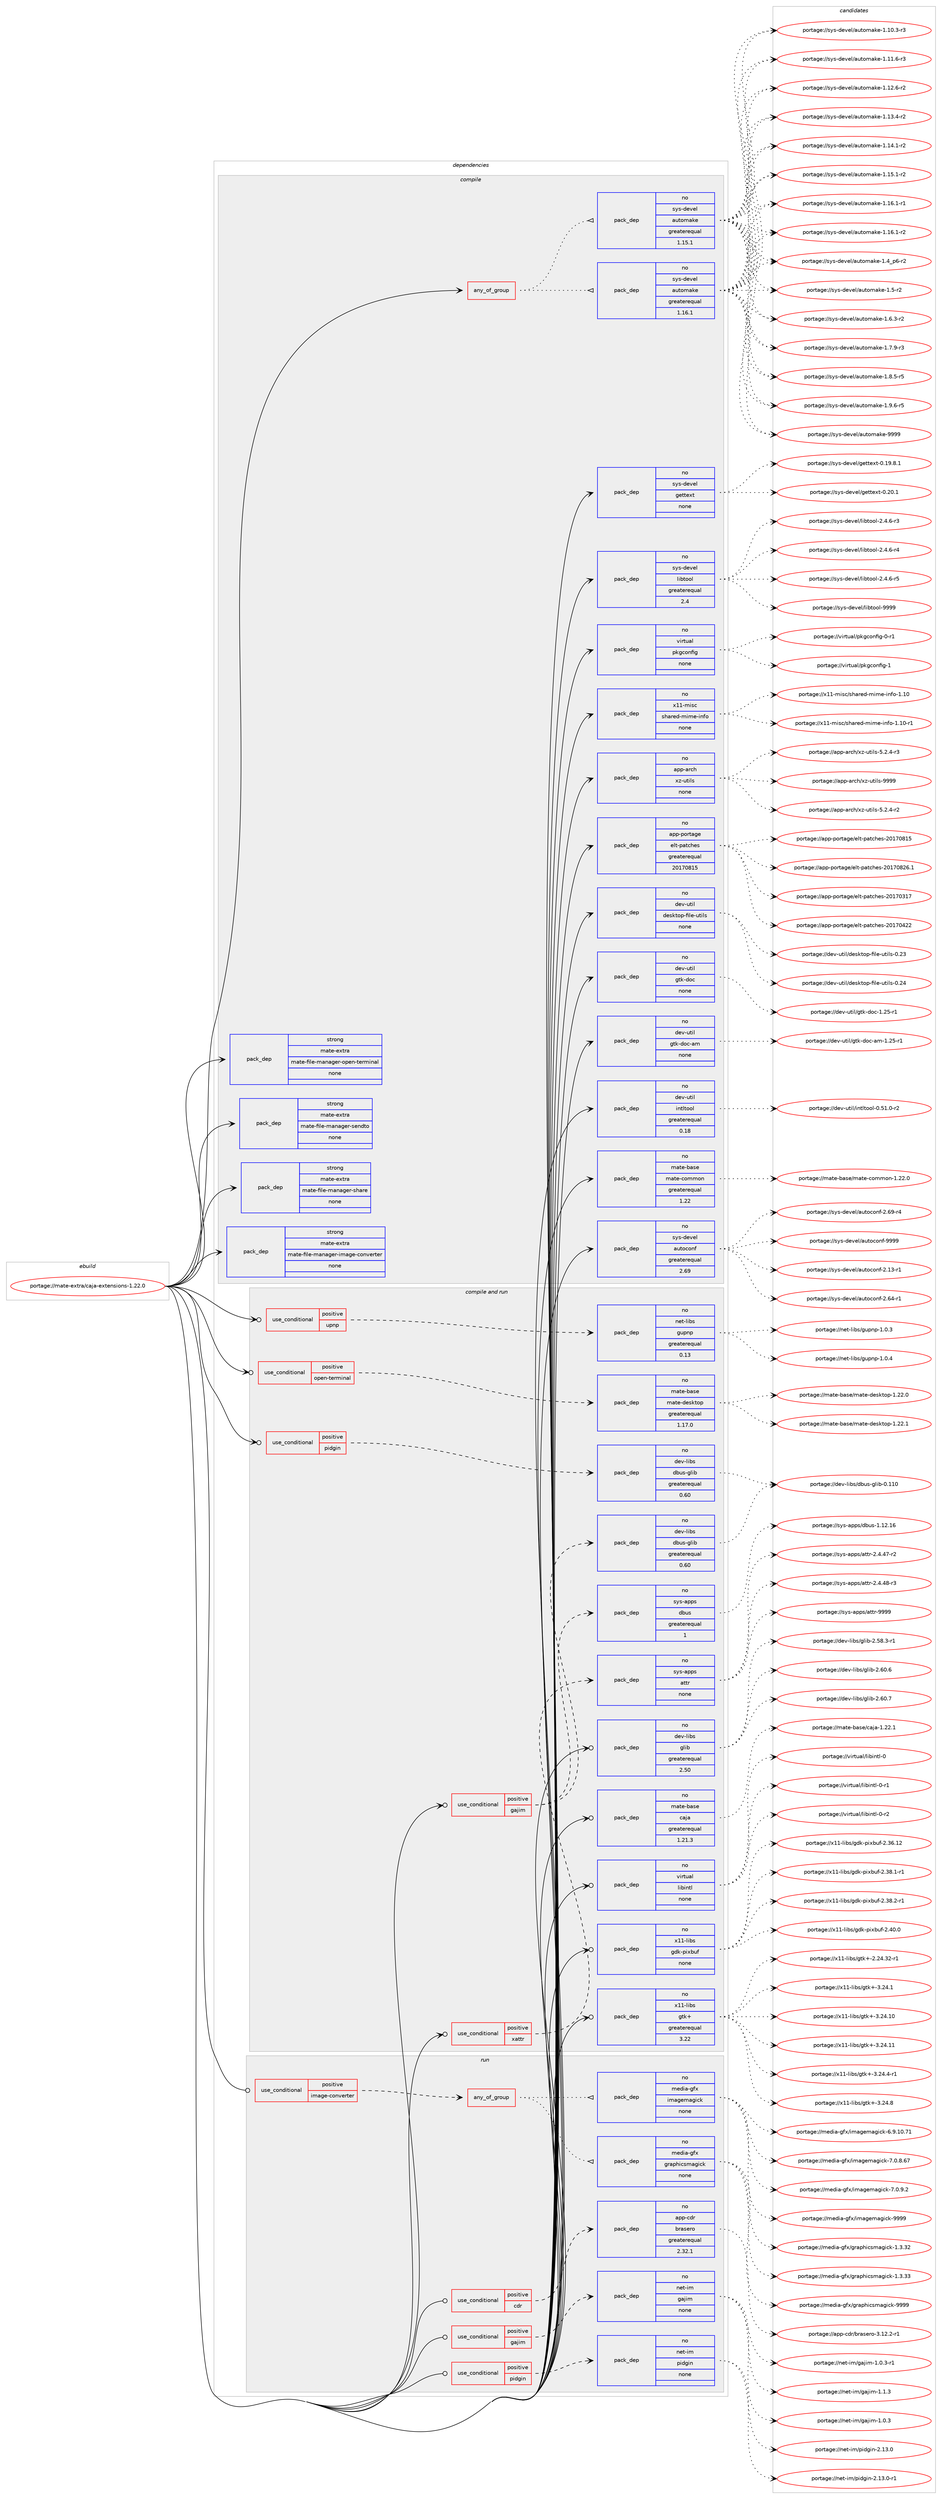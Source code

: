 digraph prolog {

# *************
# Graph options
# *************

newrank=true;
concentrate=true;
compound=true;
graph [rankdir=LR,fontname=Helvetica,fontsize=10,ranksep=1.5];#, ranksep=2.5, nodesep=0.2];
edge  [arrowhead=vee];
node  [fontname=Helvetica,fontsize=10];

# **********
# The ebuild
# **********

subgraph cluster_leftcol {
color=gray;
rank=same;
label=<<i>ebuild</i>>;
id [label="portage://mate-extra/caja-extensions-1.22.0", color=red, width=4, href="../mate-extra/caja-extensions-1.22.0.svg"];
}

# ****************
# The dependencies
# ****************

subgraph cluster_midcol {
color=gray;
label=<<i>dependencies</i>>;
subgraph cluster_compile {
fillcolor="#eeeeee";
style=filled;
label=<<i>compile</i>>;
subgraph any4841 {
dependency308313 [label=<<TABLE BORDER="0" CELLBORDER="1" CELLSPACING="0" CELLPADDING="4"><TR><TD CELLPADDING="10">any_of_group</TD></TR></TABLE>>, shape=none, color=red];subgraph pack226025 {
dependency308314 [label=<<TABLE BORDER="0" CELLBORDER="1" CELLSPACING="0" CELLPADDING="4" WIDTH="220"><TR><TD ROWSPAN="6" CELLPADDING="30">pack_dep</TD></TR><TR><TD WIDTH="110">no</TD></TR><TR><TD>sys-devel</TD></TR><TR><TD>automake</TD></TR><TR><TD>greaterequal</TD></TR><TR><TD>1.16.1</TD></TR></TABLE>>, shape=none, color=blue];
}
dependency308313:e -> dependency308314:w [weight=20,style="dotted",arrowhead="oinv"];
subgraph pack226026 {
dependency308315 [label=<<TABLE BORDER="0" CELLBORDER="1" CELLSPACING="0" CELLPADDING="4" WIDTH="220"><TR><TD ROWSPAN="6" CELLPADDING="30">pack_dep</TD></TR><TR><TD WIDTH="110">no</TD></TR><TR><TD>sys-devel</TD></TR><TR><TD>automake</TD></TR><TR><TD>greaterequal</TD></TR><TR><TD>1.15.1</TD></TR></TABLE>>, shape=none, color=blue];
}
dependency308313:e -> dependency308315:w [weight=20,style="dotted",arrowhead="oinv"];
}
id:e -> dependency308313:w [weight=20,style="solid",arrowhead="vee"];
subgraph pack226027 {
dependency308316 [label=<<TABLE BORDER="0" CELLBORDER="1" CELLSPACING="0" CELLPADDING="4" WIDTH="220"><TR><TD ROWSPAN="6" CELLPADDING="30">pack_dep</TD></TR><TR><TD WIDTH="110">no</TD></TR><TR><TD>app-arch</TD></TR><TR><TD>xz-utils</TD></TR><TR><TD>none</TD></TR><TR><TD></TD></TR></TABLE>>, shape=none, color=blue];
}
id:e -> dependency308316:w [weight=20,style="solid",arrowhead="vee"];
subgraph pack226028 {
dependency308317 [label=<<TABLE BORDER="0" CELLBORDER="1" CELLSPACING="0" CELLPADDING="4" WIDTH="220"><TR><TD ROWSPAN="6" CELLPADDING="30">pack_dep</TD></TR><TR><TD WIDTH="110">no</TD></TR><TR><TD>app-portage</TD></TR><TR><TD>elt-patches</TD></TR><TR><TD>greaterequal</TD></TR><TR><TD>20170815</TD></TR></TABLE>>, shape=none, color=blue];
}
id:e -> dependency308317:w [weight=20,style="solid",arrowhead="vee"];
subgraph pack226029 {
dependency308318 [label=<<TABLE BORDER="0" CELLBORDER="1" CELLSPACING="0" CELLPADDING="4" WIDTH="220"><TR><TD ROWSPAN="6" CELLPADDING="30">pack_dep</TD></TR><TR><TD WIDTH="110">no</TD></TR><TR><TD>dev-util</TD></TR><TR><TD>desktop-file-utils</TD></TR><TR><TD>none</TD></TR><TR><TD></TD></TR></TABLE>>, shape=none, color=blue];
}
id:e -> dependency308318:w [weight=20,style="solid",arrowhead="vee"];
subgraph pack226030 {
dependency308319 [label=<<TABLE BORDER="0" CELLBORDER="1" CELLSPACING="0" CELLPADDING="4" WIDTH="220"><TR><TD ROWSPAN="6" CELLPADDING="30">pack_dep</TD></TR><TR><TD WIDTH="110">no</TD></TR><TR><TD>dev-util</TD></TR><TR><TD>gtk-doc</TD></TR><TR><TD>none</TD></TR><TR><TD></TD></TR></TABLE>>, shape=none, color=blue];
}
id:e -> dependency308319:w [weight=20,style="solid",arrowhead="vee"];
subgraph pack226031 {
dependency308320 [label=<<TABLE BORDER="0" CELLBORDER="1" CELLSPACING="0" CELLPADDING="4" WIDTH="220"><TR><TD ROWSPAN="6" CELLPADDING="30">pack_dep</TD></TR><TR><TD WIDTH="110">no</TD></TR><TR><TD>dev-util</TD></TR><TR><TD>gtk-doc-am</TD></TR><TR><TD>none</TD></TR><TR><TD></TD></TR></TABLE>>, shape=none, color=blue];
}
id:e -> dependency308320:w [weight=20,style="solid",arrowhead="vee"];
subgraph pack226032 {
dependency308321 [label=<<TABLE BORDER="0" CELLBORDER="1" CELLSPACING="0" CELLPADDING="4" WIDTH="220"><TR><TD ROWSPAN="6" CELLPADDING="30">pack_dep</TD></TR><TR><TD WIDTH="110">no</TD></TR><TR><TD>dev-util</TD></TR><TR><TD>intltool</TD></TR><TR><TD>greaterequal</TD></TR><TR><TD>0.18</TD></TR></TABLE>>, shape=none, color=blue];
}
id:e -> dependency308321:w [weight=20,style="solid",arrowhead="vee"];
subgraph pack226033 {
dependency308322 [label=<<TABLE BORDER="0" CELLBORDER="1" CELLSPACING="0" CELLPADDING="4" WIDTH="220"><TR><TD ROWSPAN="6" CELLPADDING="30">pack_dep</TD></TR><TR><TD WIDTH="110">no</TD></TR><TR><TD>mate-base</TD></TR><TR><TD>mate-common</TD></TR><TR><TD>greaterequal</TD></TR><TR><TD>1.22</TD></TR></TABLE>>, shape=none, color=blue];
}
id:e -> dependency308322:w [weight=20,style="solid",arrowhead="vee"];
subgraph pack226034 {
dependency308323 [label=<<TABLE BORDER="0" CELLBORDER="1" CELLSPACING="0" CELLPADDING="4" WIDTH="220"><TR><TD ROWSPAN="6" CELLPADDING="30">pack_dep</TD></TR><TR><TD WIDTH="110">no</TD></TR><TR><TD>sys-devel</TD></TR><TR><TD>autoconf</TD></TR><TR><TD>greaterequal</TD></TR><TR><TD>2.69</TD></TR></TABLE>>, shape=none, color=blue];
}
id:e -> dependency308323:w [weight=20,style="solid",arrowhead="vee"];
subgraph pack226035 {
dependency308324 [label=<<TABLE BORDER="0" CELLBORDER="1" CELLSPACING="0" CELLPADDING="4" WIDTH="220"><TR><TD ROWSPAN="6" CELLPADDING="30">pack_dep</TD></TR><TR><TD WIDTH="110">no</TD></TR><TR><TD>sys-devel</TD></TR><TR><TD>gettext</TD></TR><TR><TD>none</TD></TR><TR><TD></TD></TR></TABLE>>, shape=none, color=blue];
}
id:e -> dependency308324:w [weight=20,style="solid",arrowhead="vee"];
subgraph pack226036 {
dependency308325 [label=<<TABLE BORDER="0" CELLBORDER="1" CELLSPACING="0" CELLPADDING="4" WIDTH="220"><TR><TD ROWSPAN="6" CELLPADDING="30">pack_dep</TD></TR><TR><TD WIDTH="110">no</TD></TR><TR><TD>sys-devel</TD></TR><TR><TD>libtool</TD></TR><TR><TD>greaterequal</TD></TR><TR><TD>2.4</TD></TR></TABLE>>, shape=none, color=blue];
}
id:e -> dependency308325:w [weight=20,style="solid",arrowhead="vee"];
subgraph pack226037 {
dependency308326 [label=<<TABLE BORDER="0" CELLBORDER="1" CELLSPACING="0" CELLPADDING="4" WIDTH="220"><TR><TD ROWSPAN="6" CELLPADDING="30">pack_dep</TD></TR><TR><TD WIDTH="110">no</TD></TR><TR><TD>virtual</TD></TR><TR><TD>pkgconfig</TD></TR><TR><TD>none</TD></TR><TR><TD></TD></TR></TABLE>>, shape=none, color=blue];
}
id:e -> dependency308326:w [weight=20,style="solid",arrowhead="vee"];
subgraph pack226038 {
dependency308327 [label=<<TABLE BORDER="0" CELLBORDER="1" CELLSPACING="0" CELLPADDING="4" WIDTH="220"><TR><TD ROWSPAN="6" CELLPADDING="30">pack_dep</TD></TR><TR><TD WIDTH="110">no</TD></TR><TR><TD>x11-misc</TD></TR><TR><TD>shared-mime-info</TD></TR><TR><TD>none</TD></TR><TR><TD></TD></TR></TABLE>>, shape=none, color=blue];
}
id:e -> dependency308327:w [weight=20,style="solid",arrowhead="vee"];
subgraph pack226039 {
dependency308328 [label=<<TABLE BORDER="0" CELLBORDER="1" CELLSPACING="0" CELLPADDING="4" WIDTH="220"><TR><TD ROWSPAN="6" CELLPADDING="30">pack_dep</TD></TR><TR><TD WIDTH="110">strong</TD></TR><TR><TD>mate-extra</TD></TR><TR><TD>mate-file-manager-image-converter</TD></TR><TR><TD>none</TD></TR><TR><TD></TD></TR></TABLE>>, shape=none, color=blue];
}
id:e -> dependency308328:w [weight=20,style="solid",arrowhead="vee"];
subgraph pack226040 {
dependency308329 [label=<<TABLE BORDER="0" CELLBORDER="1" CELLSPACING="0" CELLPADDING="4" WIDTH="220"><TR><TD ROWSPAN="6" CELLPADDING="30">pack_dep</TD></TR><TR><TD WIDTH="110">strong</TD></TR><TR><TD>mate-extra</TD></TR><TR><TD>mate-file-manager-open-terminal</TD></TR><TR><TD>none</TD></TR><TR><TD></TD></TR></TABLE>>, shape=none, color=blue];
}
id:e -> dependency308329:w [weight=20,style="solid",arrowhead="vee"];
subgraph pack226041 {
dependency308330 [label=<<TABLE BORDER="0" CELLBORDER="1" CELLSPACING="0" CELLPADDING="4" WIDTH="220"><TR><TD ROWSPAN="6" CELLPADDING="30">pack_dep</TD></TR><TR><TD WIDTH="110">strong</TD></TR><TR><TD>mate-extra</TD></TR><TR><TD>mate-file-manager-sendto</TD></TR><TR><TD>none</TD></TR><TR><TD></TD></TR></TABLE>>, shape=none, color=blue];
}
id:e -> dependency308330:w [weight=20,style="solid",arrowhead="vee"];
subgraph pack226042 {
dependency308331 [label=<<TABLE BORDER="0" CELLBORDER="1" CELLSPACING="0" CELLPADDING="4" WIDTH="220"><TR><TD ROWSPAN="6" CELLPADDING="30">pack_dep</TD></TR><TR><TD WIDTH="110">strong</TD></TR><TR><TD>mate-extra</TD></TR><TR><TD>mate-file-manager-share</TD></TR><TR><TD>none</TD></TR><TR><TD></TD></TR></TABLE>>, shape=none, color=blue];
}
id:e -> dependency308331:w [weight=20,style="solid",arrowhead="vee"];
}
subgraph cluster_compileandrun {
fillcolor="#eeeeee";
style=filled;
label=<<i>compile and run</i>>;
subgraph cond77338 {
dependency308332 [label=<<TABLE BORDER="0" CELLBORDER="1" CELLSPACING="0" CELLPADDING="4"><TR><TD ROWSPAN="3" CELLPADDING="10">use_conditional</TD></TR><TR><TD>positive</TD></TR><TR><TD>gajim</TD></TR></TABLE>>, shape=none, color=red];
subgraph pack226043 {
dependency308333 [label=<<TABLE BORDER="0" CELLBORDER="1" CELLSPACING="0" CELLPADDING="4" WIDTH="220"><TR><TD ROWSPAN="6" CELLPADDING="30">pack_dep</TD></TR><TR><TD WIDTH="110">no</TD></TR><TR><TD>dev-libs</TD></TR><TR><TD>dbus-glib</TD></TR><TR><TD>greaterequal</TD></TR><TR><TD>0.60</TD></TR></TABLE>>, shape=none, color=blue];
}
dependency308332:e -> dependency308333:w [weight=20,style="dashed",arrowhead="vee"];
subgraph pack226044 {
dependency308334 [label=<<TABLE BORDER="0" CELLBORDER="1" CELLSPACING="0" CELLPADDING="4" WIDTH="220"><TR><TD ROWSPAN="6" CELLPADDING="30">pack_dep</TD></TR><TR><TD WIDTH="110">no</TD></TR><TR><TD>sys-apps</TD></TR><TR><TD>dbus</TD></TR><TR><TD>greaterequal</TD></TR><TR><TD>1</TD></TR></TABLE>>, shape=none, color=blue];
}
dependency308332:e -> dependency308334:w [weight=20,style="dashed",arrowhead="vee"];
}
id:e -> dependency308332:w [weight=20,style="solid",arrowhead="odotvee"];
subgraph cond77339 {
dependency308335 [label=<<TABLE BORDER="0" CELLBORDER="1" CELLSPACING="0" CELLPADDING="4"><TR><TD ROWSPAN="3" CELLPADDING="10">use_conditional</TD></TR><TR><TD>positive</TD></TR><TR><TD>open-terminal</TD></TR></TABLE>>, shape=none, color=red];
subgraph pack226045 {
dependency308336 [label=<<TABLE BORDER="0" CELLBORDER="1" CELLSPACING="0" CELLPADDING="4" WIDTH="220"><TR><TD ROWSPAN="6" CELLPADDING="30">pack_dep</TD></TR><TR><TD WIDTH="110">no</TD></TR><TR><TD>mate-base</TD></TR><TR><TD>mate-desktop</TD></TR><TR><TD>greaterequal</TD></TR><TR><TD>1.17.0</TD></TR></TABLE>>, shape=none, color=blue];
}
dependency308335:e -> dependency308336:w [weight=20,style="dashed",arrowhead="vee"];
}
id:e -> dependency308335:w [weight=20,style="solid",arrowhead="odotvee"];
subgraph cond77340 {
dependency308337 [label=<<TABLE BORDER="0" CELLBORDER="1" CELLSPACING="0" CELLPADDING="4"><TR><TD ROWSPAN="3" CELLPADDING="10">use_conditional</TD></TR><TR><TD>positive</TD></TR><TR><TD>pidgin</TD></TR></TABLE>>, shape=none, color=red];
subgraph pack226046 {
dependency308338 [label=<<TABLE BORDER="0" CELLBORDER="1" CELLSPACING="0" CELLPADDING="4" WIDTH="220"><TR><TD ROWSPAN="6" CELLPADDING="30">pack_dep</TD></TR><TR><TD WIDTH="110">no</TD></TR><TR><TD>dev-libs</TD></TR><TR><TD>dbus-glib</TD></TR><TR><TD>greaterequal</TD></TR><TR><TD>0.60</TD></TR></TABLE>>, shape=none, color=blue];
}
dependency308337:e -> dependency308338:w [weight=20,style="dashed",arrowhead="vee"];
}
id:e -> dependency308337:w [weight=20,style="solid",arrowhead="odotvee"];
subgraph cond77341 {
dependency308339 [label=<<TABLE BORDER="0" CELLBORDER="1" CELLSPACING="0" CELLPADDING="4"><TR><TD ROWSPAN="3" CELLPADDING="10">use_conditional</TD></TR><TR><TD>positive</TD></TR><TR><TD>upnp</TD></TR></TABLE>>, shape=none, color=red];
subgraph pack226047 {
dependency308340 [label=<<TABLE BORDER="0" CELLBORDER="1" CELLSPACING="0" CELLPADDING="4" WIDTH="220"><TR><TD ROWSPAN="6" CELLPADDING="30">pack_dep</TD></TR><TR><TD WIDTH="110">no</TD></TR><TR><TD>net-libs</TD></TR><TR><TD>gupnp</TD></TR><TR><TD>greaterequal</TD></TR><TR><TD>0.13</TD></TR></TABLE>>, shape=none, color=blue];
}
dependency308339:e -> dependency308340:w [weight=20,style="dashed",arrowhead="vee"];
}
id:e -> dependency308339:w [weight=20,style="solid",arrowhead="odotvee"];
subgraph cond77342 {
dependency308341 [label=<<TABLE BORDER="0" CELLBORDER="1" CELLSPACING="0" CELLPADDING="4"><TR><TD ROWSPAN="3" CELLPADDING="10">use_conditional</TD></TR><TR><TD>positive</TD></TR><TR><TD>xattr</TD></TR></TABLE>>, shape=none, color=red];
subgraph pack226048 {
dependency308342 [label=<<TABLE BORDER="0" CELLBORDER="1" CELLSPACING="0" CELLPADDING="4" WIDTH="220"><TR><TD ROWSPAN="6" CELLPADDING="30">pack_dep</TD></TR><TR><TD WIDTH="110">no</TD></TR><TR><TD>sys-apps</TD></TR><TR><TD>attr</TD></TR><TR><TD>none</TD></TR><TR><TD></TD></TR></TABLE>>, shape=none, color=blue];
}
dependency308341:e -> dependency308342:w [weight=20,style="dashed",arrowhead="vee"];
}
id:e -> dependency308341:w [weight=20,style="solid",arrowhead="odotvee"];
subgraph pack226049 {
dependency308343 [label=<<TABLE BORDER="0" CELLBORDER="1" CELLSPACING="0" CELLPADDING="4" WIDTH="220"><TR><TD ROWSPAN="6" CELLPADDING="30">pack_dep</TD></TR><TR><TD WIDTH="110">no</TD></TR><TR><TD>dev-libs</TD></TR><TR><TD>glib</TD></TR><TR><TD>greaterequal</TD></TR><TR><TD>2.50</TD></TR></TABLE>>, shape=none, color=blue];
}
id:e -> dependency308343:w [weight=20,style="solid",arrowhead="odotvee"];
subgraph pack226050 {
dependency308344 [label=<<TABLE BORDER="0" CELLBORDER="1" CELLSPACING="0" CELLPADDING="4" WIDTH="220"><TR><TD ROWSPAN="6" CELLPADDING="30">pack_dep</TD></TR><TR><TD WIDTH="110">no</TD></TR><TR><TD>mate-base</TD></TR><TR><TD>caja</TD></TR><TR><TD>greaterequal</TD></TR><TR><TD>1.21.3</TD></TR></TABLE>>, shape=none, color=blue];
}
id:e -> dependency308344:w [weight=20,style="solid",arrowhead="odotvee"];
subgraph pack226051 {
dependency308345 [label=<<TABLE BORDER="0" CELLBORDER="1" CELLSPACING="0" CELLPADDING="4" WIDTH="220"><TR><TD ROWSPAN="6" CELLPADDING="30">pack_dep</TD></TR><TR><TD WIDTH="110">no</TD></TR><TR><TD>virtual</TD></TR><TR><TD>libintl</TD></TR><TR><TD>none</TD></TR><TR><TD></TD></TR></TABLE>>, shape=none, color=blue];
}
id:e -> dependency308345:w [weight=20,style="solid",arrowhead="odotvee"];
subgraph pack226052 {
dependency308346 [label=<<TABLE BORDER="0" CELLBORDER="1" CELLSPACING="0" CELLPADDING="4" WIDTH="220"><TR><TD ROWSPAN="6" CELLPADDING="30">pack_dep</TD></TR><TR><TD WIDTH="110">no</TD></TR><TR><TD>x11-libs</TD></TR><TR><TD>gdk-pixbuf</TD></TR><TR><TD>none</TD></TR><TR><TD></TD></TR></TABLE>>, shape=none, color=blue];
}
id:e -> dependency308346:w [weight=20,style="solid",arrowhead="odotvee"];
subgraph pack226053 {
dependency308347 [label=<<TABLE BORDER="0" CELLBORDER="1" CELLSPACING="0" CELLPADDING="4" WIDTH="220"><TR><TD ROWSPAN="6" CELLPADDING="30">pack_dep</TD></TR><TR><TD WIDTH="110">no</TD></TR><TR><TD>x11-libs</TD></TR><TR><TD>gtk+</TD></TR><TR><TD>greaterequal</TD></TR><TR><TD>3.22</TD></TR></TABLE>>, shape=none, color=blue];
}
id:e -> dependency308347:w [weight=20,style="solid",arrowhead="odotvee"];
}
subgraph cluster_run {
fillcolor="#eeeeee";
style=filled;
label=<<i>run</i>>;
subgraph cond77343 {
dependency308348 [label=<<TABLE BORDER="0" CELLBORDER="1" CELLSPACING="0" CELLPADDING="4"><TR><TD ROWSPAN="3" CELLPADDING="10">use_conditional</TD></TR><TR><TD>positive</TD></TR><TR><TD>cdr</TD></TR></TABLE>>, shape=none, color=red];
subgraph pack226054 {
dependency308349 [label=<<TABLE BORDER="0" CELLBORDER="1" CELLSPACING="0" CELLPADDING="4" WIDTH="220"><TR><TD ROWSPAN="6" CELLPADDING="30">pack_dep</TD></TR><TR><TD WIDTH="110">no</TD></TR><TR><TD>app-cdr</TD></TR><TR><TD>brasero</TD></TR><TR><TD>greaterequal</TD></TR><TR><TD>2.32.1</TD></TR></TABLE>>, shape=none, color=blue];
}
dependency308348:e -> dependency308349:w [weight=20,style="dashed",arrowhead="vee"];
}
id:e -> dependency308348:w [weight=20,style="solid",arrowhead="odot"];
subgraph cond77344 {
dependency308350 [label=<<TABLE BORDER="0" CELLBORDER="1" CELLSPACING="0" CELLPADDING="4"><TR><TD ROWSPAN="3" CELLPADDING="10">use_conditional</TD></TR><TR><TD>positive</TD></TR><TR><TD>gajim</TD></TR></TABLE>>, shape=none, color=red];
subgraph pack226055 {
dependency308351 [label=<<TABLE BORDER="0" CELLBORDER="1" CELLSPACING="0" CELLPADDING="4" WIDTH="220"><TR><TD ROWSPAN="6" CELLPADDING="30">pack_dep</TD></TR><TR><TD WIDTH="110">no</TD></TR><TR><TD>net-im</TD></TR><TR><TD>gajim</TD></TR><TR><TD>none</TD></TR><TR><TD></TD></TR></TABLE>>, shape=none, color=blue];
}
dependency308350:e -> dependency308351:w [weight=20,style="dashed",arrowhead="vee"];
}
id:e -> dependency308350:w [weight=20,style="solid",arrowhead="odot"];
subgraph cond77345 {
dependency308352 [label=<<TABLE BORDER="0" CELLBORDER="1" CELLSPACING="0" CELLPADDING="4"><TR><TD ROWSPAN="3" CELLPADDING="10">use_conditional</TD></TR><TR><TD>positive</TD></TR><TR><TD>image-converter</TD></TR></TABLE>>, shape=none, color=red];
subgraph any4842 {
dependency308353 [label=<<TABLE BORDER="0" CELLBORDER="1" CELLSPACING="0" CELLPADDING="4"><TR><TD CELLPADDING="10">any_of_group</TD></TR></TABLE>>, shape=none, color=red];subgraph pack226056 {
dependency308354 [label=<<TABLE BORDER="0" CELLBORDER="1" CELLSPACING="0" CELLPADDING="4" WIDTH="220"><TR><TD ROWSPAN="6" CELLPADDING="30">pack_dep</TD></TR><TR><TD WIDTH="110">no</TD></TR><TR><TD>media-gfx</TD></TR><TR><TD>imagemagick</TD></TR><TR><TD>none</TD></TR><TR><TD></TD></TR></TABLE>>, shape=none, color=blue];
}
dependency308353:e -> dependency308354:w [weight=20,style="dotted",arrowhead="oinv"];
subgraph pack226057 {
dependency308355 [label=<<TABLE BORDER="0" CELLBORDER="1" CELLSPACING="0" CELLPADDING="4" WIDTH="220"><TR><TD ROWSPAN="6" CELLPADDING="30">pack_dep</TD></TR><TR><TD WIDTH="110">no</TD></TR><TR><TD>media-gfx</TD></TR><TR><TD>graphicsmagick</TD></TR><TR><TD>none</TD></TR><TR><TD></TD></TR></TABLE>>, shape=none, color=blue];
}
dependency308353:e -> dependency308355:w [weight=20,style="dotted",arrowhead="oinv"];
}
dependency308352:e -> dependency308353:w [weight=20,style="dashed",arrowhead="vee"];
}
id:e -> dependency308352:w [weight=20,style="solid",arrowhead="odot"];
subgraph cond77346 {
dependency308356 [label=<<TABLE BORDER="0" CELLBORDER="1" CELLSPACING="0" CELLPADDING="4"><TR><TD ROWSPAN="3" CELLPADDING="10">use_conditional</TD></TR><TR><TD>positive</TD></TR><TR><TD>pidgin</TD></TR></TABLE>>, shape=none, color=red];
subgraph pack226058 {
dependency308357 [label=<<TABLE BORDER="0" CELLBORDER="1" CELLSPACING="0" CELLPADDING="4" WIDTH="220"><TR><TD ROWSPAN="6" CELLPADDING="30">pack_dep</TD></TR><TR><TD WIDTH="110">no</TD></TR><TR><TD>net-im</TD></TR><TR><TD>pidgin</TD></TR><TR><TD>none</TD></TR><TR><TD></TD></TR></TABLE>>, shape=none, color=blue];
}
dependency308356:e -> dependency308357:w [weight=20,style="dashed",arrowhead="vee"];
}
id:e -> dependency308356:w [weight=20,style="solid",arrowhead="odot"];
}
}

# **************
# The candidates
# **************

subgraph cluster_choices {
rank=same;
color=gray;
label=<<i>candidates</i>>;

subgraph choice226025 {
color=black;
nodesep=1;
choiceportage11512111545100101118101108479711711611110997107101454946494846514511451 [label="portage://sys-devel/automake-1.10.3-r3", color=red, width=4,href="../sys-devel/automake-1.10.3-r3.svg"];
choiceportage11512111545100101118101108479711711611110997107101454946494946544511451 [label="portage://sys-devel/automake-1.11.6-r3", color=red, width=4,href="../sys-devel/automake-1.11.6-r3.svg"];
choiceportage11512111545100101118101108479711711611110997107101454946495046544511450 [label="portage://sys-devel/automake-1.12.6-r2", color=red, width=4,href="../sys-devel/automake-1.12.6-r2.svg"];
choiceportage11512111545100101118101108479711711611110997107101454946495146524511450 [label="portage://sys-devel/automake-1.13.4-r2", color=red, width=4,href="../sys-devel/automake-1.13.4-r2.svg"];
choiceportage11512111545100101118101108479711711611110997107101454946495246494511450 [label="portage://sys-devel/automake-1.14.1-r2", color=red, width=4,href="../sys-devel/automake-1.14.1-r2.svg"];
choiceportage11512111545100101118101108479711711611110997107101454946495346494511450 [label="portage://sys-devel/automake-1.15.1-r2", color=red, width=4,href="../sys-devel/automake-1.15.1-r2.svg"];
choiceportage11512111545100101118101108479711711611110997107101454946495446494511449 [label="portage://sys-devel/automake-1.16.1-r1", color=red, width=4,href="../sys-devel/automake-1.16.1-r1.svg"];
choiceportage11512111545100101118101108479711711611110997107101454946495446494511450 [label="portage://sys-devel/automake-1.16.1-r2", color=red, width=4,href="../sys-devel/automake-1.16.1-r2.svg"];
choiceportage115121115451001011181011084797117116111109971071014549465295112544511450 [label="portage://sys-devel/automake-1.4_p6-r2", color=red, width=4,href="../sys-devel/automake-1.4_p6-r2.svg"];
choiceportage11512111545100101118101108479711711611110997107101454946534511450 [label="portage://sys-devel/automake-1.5-r2", color=red, width=4,href="../sys-devel/automake-1.5-r2.svg"];
choiceportage115121115451001011181011084797117116111109971071014549465446514511450 [label="portage://sys-devel/automake-1.6.3-r2", color=red, width=4,href="../sys-devel/automake-1.6.3-r2.svg"];
choiceportage115121115451001011181011084797117116111109971071014549465546574511451 [label="portage://sys-devel/automake-1.7.9-r3", color=red, width=4,href="../sys-devel/automake-1.7.9-r3.svg"];
choiceportage115121115451001011181011084797117116111109971071014549465646534511453 [label="portage://sys-devel/automake-1.8.5-r5", color=red, width=4,href="../sys-devel/automake-1.8.5-r5.svg"];
choiceportage115121115451001011181011084797117116111109971071014549465746544511453 [label="portage://sys-devel/automake-1.9.6-r5", color=red, width=4,href="../sys-devel/automake-1.9.6-r5.svg"];
choiceportage115121115451001011181011084797117116111109971071014557575757 [label="portage://sys-devel/automake-9999", color=red, width=4,href="../sys-devel/automake-9999.svg"];
dependency308314:e -> choiceportage11512111545100101118101108479711711611110997107101454946494846514511451:w [style=dotted,weight="100"];
dependency308314:e -> choiceportage11512111545100101118101108479711711611110997107101454946494946544511451:w [style=dotted,weight="100"];
dependency308314:e -> choiceportage11512111545100101118101108479711711611110997107101454946495046544511450:w [style=dotted,weight="100"];
dependency308314:e -> choiceportage11512111545100101118101108479711711611110997107101454946495146524511450:w [style=dotted,weight="100"];
dependency308314:e -> choiceportage11512111545100101118101108479711711611110997107101454946495246494511450:w [style=dotted,weight="100"];
dependency308314:e -> choiceportage11512111545100101118101108479711711611110997107101454946495346494511450:w [style=dotted,weight="100"];
dependency308314:e -> choiceportage11512111545100101118101108479711711611110997107101454946495446494511449:w [style=dotted,weight="100"];
dependency308314:e -> choiceportage11512111545100101118101108479711711611110997107101454946495446494511450:w [style=dotted,weight="100"];
dependency308314:e -> choiceportage115121115451001011181011084797117116111109971071014549465295112544511450:w [style=dotted,weight="100"];
dependency308314:e -> choiceportage11512111545100101118101108479711711611110997107101454946534511450:w [style=dotted,weight="100"];
dependency308314:e -> choiceportage115121115451001011181011084797117116111109971071014549465446514511450:w [style=dotted,weight="100"];
dependency308314:e -> choiceportage115121115451001011181011084797117116111109971071014549465546574511451:w [style=dotted,weight="100"];
dependency308314:e -> choiceportage115121115451001011181011084797117116111109971071014549465646534511453:w [style=dotted,weight="100"];
dependency308314:e -> choiceportage115121115451001011181011084797117116111109971071014549465746544511453:w [style=dotted,weight="100"];
dependency308314:e -> choiceportage115121115451001011181011084797117116111109971071014557575757:w [style=dotted,weight="100"];
}
subgraph choice226026 {
color=black;
nodesep=1;
choiceportage11512111545100101118101108479711711611110997107101454946494846514511451 [label="portage://sys-devel/automake-1.10.3-r3", color=red, width=4,href="../sys-devel/automake-1.10.3-r3.svg"];
choiceportage11512111545100101118101108479711711611110997107101454946494946544511451 [label="portage://sys-devel/automake-1.11.6-r3", color=red, width=4,href="../sys-devel/automake-1.11.6-r3.svg"];
choiceportage11512111545100101118101108479711711611110997107101454946495046544511450 [label="portage://sys-devel/automake-1.12.6-r2", color=red, width=4,href="../sys-devel/automake-1.12.6-r2.svg"];
choiceportage11512111545100101118101108479711711611110997107101454946495146524511450 [label="portage://sys-devel/automake-1.13.4-r2", color=red, width=4,href="../sys-devel/automake-1.13.4-r2.svg"];
choiceportage11512111545100101118101108479711711611110997107101454946495246494511450 [label="portage://sys-devel/automake-1.14.1-r2", color=red, width=4,href="../sys-devel/automake-1.14.1-r2.svg"];
choiceportage11512111545100101118101108479711711611110997107101454946495346494511450 [label="portage://sys-devel/automake-1.15.1-r2", color=red, width=4,href="../sys-devel/automake-1.15.1-r2.svg"];
choiceportage11512111545100101118101108479711711611110997107101454946495446494511449 [label="portage://sys-devel/automake-1.16.1-r1", color=red, width=4,href="../sys-devel/automake-1.16.1-r1.svg"];
choiceportage11512111545100101118101108479711711611110997107101454946495446494511450 [label="portage://sys-devel/automake-1.16.1-r2", color=red, width=4,href="../sys-devel/automake-1.16.1-r2.svg"];
choiceportage115121115451001011181011084797117116111109971071014549465295112544511450 [label="portage://sys-devel/automake-1.4_p6-r2", color=red, width=4,href="../sys-devel/automake-1.4_p6-r2.svg"];
choiceportage11512111545100101118101108479711711611110997107101454946534511450 [label="portage://sys-devel/automake-1.5-r2", color=red, width=4,href="../sys-devel/automake-1.5-r2.svg"];
choiceportage115121115451001011181011084797117116111109971071014549465446514511450 [label="portage://sys-devel/automake-1.6.3-r2", color=red, width=4,href="../sys-devel/automake-1.6.3-r2.svg"];
choiceportage115121115451001011181011084797117116111109971071014549465546574511451 [label="portage://sys-devel/automake-1.7.9-r3", color=red, width=4,href="../sys-devel/automake-1.7.9-r3.svg"];
choiceportage115121115451001011181011084797117116111109971071014549465646534511453 [label="portage://sys-devel/automake-1.8.5-r5", color=red, width=4,href="../sys-devel/automake-1.8.5-r5.svg"];
choiceportage115121115451001011181011084797117116111109971071014549465746544511453 [label="portage://sys-devel/automake-1.9.6-r5", color=red, width=4,href="../sys-devel/automake-1.9.6-r5.svg"];
choiceportage115121115451001011181011084797117116111109971071014557575757 [label="portage://sys-devel/automake-9999", color=red, width=4,href="../sys-devel/automake-9999.svg"];
dependency308315:e -> choiceportage11512111545100101118101108479711711611110997107101454946494846514511451:w [style=dotted,weight="100"];
dependency308315:e -> choiceportage11512111545100101118101108479711711611110997107101454946494946544511451:w [style=dotted,weight="100"];
dependency308315:e -> choiceportage11512111545100101118101108479711711611110997107101454946495046544511450:w [style=dotted,weight="100"];
dependency308315:e -> choiceportage11512111545100101118101108479711711611110997107101454946495146524511450:w [style=dotted,weight="100"];
dependency308315:e -> choiceportage11512111545100101118101108479711711611110997107101454946495246494511450:w [style=dotted,weight="100"];
dependency308315:e -> choiceportage11512111545100101118101108479711711611110997107101454946495346494511450:w [style=dotted,weight="100"];
dependency308315:e -> choiceportage11512111545100101118101108479711711611110997107101454946495446494511449:w [style=dotted,weight="100"];
dependency308315:e -> choiceportage11512111545100101118101108479711711611110997107101454946495446494511450:w [style=dotted,weight="100"];
dependency308315:e -> choiceportage115121115451001011181011084797117116111109971071014549465295112544511450:w [style=dotted,weight="100"];
dependency308315:e -> choiceportage11512111545100101118101108479711711611110997107101454946534511450:w [style=dotted,weight="100"];
dependency308315:e -> choiceportage115121115451001011181011084797117116111109971071014549465446514511450:w [style=dotted,weight="100"];
dependency308315:e -> choiceportage115121115451001011181011084797117116111109971071014549465546574511451:w [style=dotted,weight="100"];
dependency308315:e -> choiceportage115121115451001011181011084797117116111109971071014549465646534511453:w [style=dotted,weight="100"];
dependency308315:e -> choiceportage115121115451001011181011084797117116111109971071014549465746544511453:w [style=dotted,weight="100"];
dependency308315:e -> choiceportage115121115451001011181011084797117116111109971071014557575757:w [style=dotted,weight="100"];
}
subgraph choice226027 {
color=black;
nodesep=1;
choiceportage9711211245971149910447120122451171161051081154553465046524511450 [label="portage://app-arch/xz-utils-5.2.4-r2", color=red, width=4,href="../app-arch/xz-utils-5.2.4-r2.svg"];
choiceportage9711211245971149910447120122451171161051081154553465046524511451 [label="portage://app-arch/xz-utils-5.2.4-r3", color=red, width=4,href="../app-arch/xz-utils-5.2.4-r3.svg"];
choiceportage9711211245971149910447120122451171161051081154557575757 [label="portage://app-arch/xz-utils-9999", color=red, width=4,href="../app-arch/xz-utils-9999.svg"];
dependency308316:e -> choiceportage9711211245971149910447120122451171161051081154553465046524511450:w [style=dotted,weight="100"];
dependency308316:e -> choiceportage9711211245971149910447120122451171161051081154553465046524511451:w [style=dotted,weight="100"];
dependency308316:e -> choiceportage9711211245971149910447120122451171161051081154557575757:w [style=dotted,weight="100"];
}
subgraph choice226028 {
color=black;
nodesep=1;
choiceportage97112112451121111141169710310147101108116451129711699104101115455048495548514955 [label="portage://app-portage/elt-patches-20170317", color=red, width=4,href="../app-portage/elt-patches-20170317.svg"];
choiceportage97112112451121111141169710310147101108116451129711699104101115455048495548525050 [label="portage://app-portage/elt-patches-20170422", color=red, width=4,href="../app-portage/elt-patches-20170422.svg"];
choiceportage97112112451121111141169710310147101108116451129711699104101115455048495548564953 [label="portage://app-portage/elt-patches-20170815", color=red, width=4,href="../app-portage/elt-patches-20170815.svg"];
choiceportage971121124511211111411697103101471011081164511297116991041011154550484955485650544649 [label="portage://app-portage/elt-patches-20170826.1", color=red, width=4,href="../app-portage/elt-patches-20170826.1.svg"];
dependency308317:e -> choiceportage97112112451121111141169710310147101108116451129711699104101115455048495548514955:w [style=dotted,weight="100"];
dependency308317:e -> choiceportage97112112451121111141169710310147101108116451129711699104101115455048495548525050:w [style=dotted,weight="100"];
dependency308317:e -> choiceportage97112112451121111141169710310147101108116451129711699104101115455048495548564953:w [style=dotted,weight="100"];
dependency308317:e -> choiceportage971121124511211111411697103101471011081164511297116991041011154550484955485650544649:w [style=dotted,weight="100"];
}
subgraph choice226029 {
color=black;
nodesep=1;
choiceportage100101118451171161051084710010111510711611111245102105108101451171161051081154548465051 [label="portage://dev-util/desktop-file-utils-0.23", color=red, width=4,href="../dev-util/desktop-file-utils-0.23.svg"];
choiceportage100101118451171161051084710010111510711611111245102105108101451171161051081154548465052 [label="portage://dev-util/desktop-file-utils-0.24", color=red, width=4,href="../dev-util/desktop-file-utils-0.24.svg"];
dependency308318:e -> choiceportage100101118451171161051084710010111510711611111245102105108101451171161051081154548465051:w [style=dotted,weight="100"];
dependency308318:e -> choiceportage100101118451171161051084710010111510711611111245102105108101451171161051081154548465052:w [style=dotted,weight="100"];
}
subgraph choice226030 {
color=black;
nodesep=1;
choiceportage1001011184511711610510847103116107451001119945494650534511449 [label="portage://dev-util/gtk-doc-1.25-r1", color=red, width=4,href="../dev-util/gtk-doc-1.25-r1.svg"];
dependency308319:e -> choiceportage1001011184511711610510847103116107451001119945494650534511449:w [style=dotted,weight="100"];
}
subgraph choice226031 {
color=black;
nodesep=1;
choiceportage10010111845117116105108471031161074510011199459710945494650534511449 [label="portage://dev-util/gtk-doc-am-1.25-r1", color=red, width=4,href="../dev-util/gtk-doc-am-1.25-r1.svg"];
dependency308320:e -> choiceportage10010111845117116105108471031161074510011199459710945494650534511449:w [style=dotted,weight="100"];
}
subgraph choice226032 {
color=black;
nodesep=1;
choiceportage1001011184511711610510847105110116108116111111108454846534946484511450 [label="portage://dev-util/intltool-0.51.0-r2", color=red, width=4,href="../dev-util/intltool-0.51.0-r2.svg"];
dependency308321:e -> choiceportage1001011184511711610510847105110116108116111111108454846534946484511450:w [style=dotted,weight="100"];
}
subgraph choice226033 {
color=black;
nodesep=1;
choiceportage109971161014598971151014710997116101459911110910911111045494650504648 [label="portage://mate-base/mate-common-1.22.0", color=red, width=4,href="../mate-base/mate-common-1.22.0.svg"];
dependency308322:e -> choiceportage109971161014598971151014710997116101459911110910911111045494650504648:w [style=dotted,weight="100"];
}
subgraph choice226034 {
color=black;
nodesep=1;
choiceportage1151211154510010111810110847971171161119911111010245504649514511449 [label="portage://sys-devel/autoconf-2.13-r1", color=red, width=4,href="../sys-devel/autoconf-2.13-r1.svg"];
choiceportage1151211154510010111810110847971171161119911111010245504654524511449 [label="portage://sys-devel/autoconf-2.64-r1", color=red, width=4,href="../sys-devel/autoconf-2.64-r1.svg"];
choiceportage1151211154510010111810110847971171161119911111010245504654574511452 [label="portage://sys-devel/autoconf-2.69-r4", color=red, width=4,href="../sys-devel/autoconf-2.69-r4.svg"];
choiceportage115121115451001011181011084797117116111991111101024557575757 [label="portage://sys-devel/autoconf-9999", color=red, width=4,href="../sys-devel/autoconf-9999.svg"];
dependency308323:e -> choiceportage1151211154510010111810110847971171161119911111010245504649514511449:w [style=dotted,weight="100"];
dependency308323:e -> choiceportage1151211154510010111810110847971171161119911111010245504654524511449:w [style=dotted,weight="100"];
dependency308323:e -> choiceportage1151211154510010111810110847971171161119911111010245504654574511452:w [style=dotted,weight="100"];
dependency308323:e -> choiceportage115121115451001011181011084797117116111991111101024557575757:w [style=dotted,weight="100"];
}
subgraph choice226035 {
color=black;
nodesep=1;
choiceportage1151211154510010111810110847103101116116101120116454846495746564649 [label="portage://sys-devel/gettext-0.19.8.1", color=red, width=4,href="../sys-devel/gettext-0.19.8.1.svg"];
choiceportage115121115451001011181011084710310111611610112011645484650484649 [label="portage://sys-devel/gettext-0.20.1", color=red, width=4,href="../sys-devel/gettext-0.20.1.svg"];
dependency308324:e -> choiceportage1151211154510010111810110847103101116116101120116454846495746564649:w [style=dotted,weight="100"];
dependency308324:e -> choiceportage115121115451001011181011084710310111611610112011645484650484649:w [style=dotted,weight="100"];
}
subgraph choice226036 {
color=black;
nodesep=1;
choiceportage1151211154510010111810110847108105981161111111084550465246544511451 [label="portage://sys-devel/libtool-2.4.6-r3", color=red, width=4,href="../sys-devel/libtool-2.4.6-r3.svg"];
choiceportage1151211154510010111810110847108105981161111111084550465246544511452 [label="portage://sys-devel/libtool-2.4.6-r4", color=red, width=4,href="../sys-devel/libtool-2.4.6-r4.svg"];
choiceportage1151211154510010111810110847108105981161111111084550465246544511453 [label="portage://sys-devel/libtool-2.4.6-r5", color=red, width=4,href="../sys-devel/libtool-2.4.6-r5.svg"];
choiceportage1151211154510010111810110847108105981161111111084557575757 [label="portage://sys-devel/libtool-9999", color=red, width=4,href="../sys-devel/libtool-9999.svg"];
dependency308325:e -> choiceportage1151211154510010111810110847108105981161111111084550465246544511451:w [style=dotted,weight="100"];
dependency308325:e -> choiceportage1151211154510010111810110847108105981161111111084550465246544511452:w [style=dotted,weight="100"];
dependency308325:e -> choiceportage1151211154510010111810110847108105981161111111084550465246544511453:w [style=dotted,weight="100"];
dependency308325:e -> choiceportage1151211154510010111810110847108105981161111111084557575757:w [style=dotted,weight="100"];
}
subgraph choice226037 {
color=black;
nodesep=1;
choiceportage11810511411611797108471121071039911111010210510345484511449 [label="portage://virtual/pkgconfig-0-r1", color=red, width=4,href="../virtual/pkgconfig-0-r1.svg"];
choiceportage1181051141161179710847112107103991111101021051034549 [label="portage://virtual/pkgconfig-1", color=red, width=4,href="../virtual/pkgconfig-1.svg"];
dependency308326:e -> choiceportage11810511411611797108471121071039911111010210510345484511449:w [style=dotted,weight="100"];
dependency308326:e -> choiceportage1181051141161179710847112107103991111101021051034549:w [style=dotted,weight="100"];
}
subgraph choice226038 {
color=black;
nodesep=1;
choiceportage12049494510910511599471151049711410110045109105109101451051101021114549464948 [label="portage://x11-misc/shared-mime-info-1.10", color=red, width=4,href="../x11-misc/shared-mime-info-1.10.svg"];
choiceportage120494945109105115994711510497114101100451091051091014510511010211145494649484511449 [label="portage://x11-misc/shared-mime-info-1.10-r1", color=red, width=4,href="../x11-misc/shared-mime-info-1.10-r1.svg"];
dependency308327:e -> choiceportage12049494510910511599471151049711410110045109105109101451051101021114549464948:w [style=dotted,weight="100"];
dependency308327:e -> choiceportage120494945109105115994711510497114101100451091051091014510511010211145494649484511449:w [style=dotted,weight="100"];
}
subgraph choice226039 {
color=black;
nodesep=1;
}
subgraph choice226040 {
color=black;
nodesep=1;
}
subgraph choice226041 {
color=black;
nodesep=1;
}
subgraph choice226042 {
color=black;
nodesep=1;
}
subgraph choice226043 {
color=black;
nodesep=1;
choiceportage100101118451081059811547100981171154510310810598454846494948 [label="portage://dev-libs/dbus-glib-0.110", color=red, width=4,href="../dev-libs/dbus-glib-0.110.svg"];
dependency308333:e -> choiceportage100101118451081059811547100981171154510310810598454846494948:w [style=dotted,weight="100"];
}
subgraph choice226044 {
color=black;
nodesep=1;
choiceportage115121115459711211211547100981171154549464950464954 [label="portage://sys-apps/dbus-1.12.16", color=red, width=4,href="../sys-apps/dbus-1.12.16.svg"];
dependency308334:e -> choiceportage115121115459711211211547100981171154549464950464954:w [style=dotted,weight="100"];
}
subgraph choice226045 {
color=black;
nodesep=1;
choiceportage1099711610145989711510147109971161014510010111510711611111245494650504648 [label="portage://mate-base/mate-desktop-1.22.0", color=red, width=4,href="../mate-base/mate-desktop-1.22.0.svg"];
choiceportage1099711610145989711510147109971161014510010111510711611111245494650504649 [label="portage://mate-base/mate-desktop-1.22.1", color=red, width=4,href="../mate-base/mate-desktop-1.22.1.svg"];
dependency308336:e -> choiceportage1099711610145989711510147109971161014510010111510711611111245494650504648:w [style=dotted,weight="100"];
dependency308336:e -> choiceportage1099711610145989711510147109971161014510010111510711611111245494650504649:w [style=dotted,weight="100"];
}
subgraph choice226046 {
color=black;
nodesep=1;
choiceportage100101118451081059811547100981171154510310810598454846494948 [label="portage://dev-libs/dbus-glib-0.110", color=red, width=4,href="../dev-libs/dbus-glib-0.110.svg"];
dependency308338:e -> choiceportage100101118451081059811547100981171154510310810598454846494948:w [style=dotted,weight="100"];
}
subgraph choice226047 {
color=black;
nodesep=1;
choiceportage110101116451081059811547103117112110112454946484651 [label="portage://net-libs/gupnp-1.0.3", color=red, width=4,href="../net-libs/gupnp-1.0.3.svg"];
choiceportage110101116451081059811547103117112110112454946484652 [label="portage://net-libs/gupnp-1.0.4", color=red, width=4,href="../net-libs/gupnp-1.0.4.svg"];
dependency308340:e -> choiceportage110101116451081059811547103117112110112454946484651:w [style=dotted,weight="100"];
dependency308340:e -> choiceportage110101116451081059811547103117112110112454946484652:w [style=dotted,weight="100"];
}
subgraph choice226048 {
color=black;
nodesep=1;
choiceportage11512111545971121121154797116116114455046524652554511450 [label="portage://sys-apps/attr-2.4.47-r2", color=red, width=4,href="../sys-apps/attr-2.4.47-r2.svg"];
choiceportage11512111545971121121154797116116114455046524652564511451 [label="portage://sys-apps/attr-2.4.48-r3", color=red, width=4,href="../sys-apps/attr-2.4.48-r3.svg"];
choiceportage115121115459711211211547971161161144557575757 [label="portage://sys-apps/attr-9999", color=red, width=4,href="../sys-apps/attr-9999.svg"];
dependency308342:e -> choiceportage11512111545971121121154797116116114455046524652554511450:w [style=dotted,weight="100"];
dependency308342:e -> choiceportage11512111545971121121154797116116114455046524652564511451:w [style=dotted,weight="100"];
dependency308342:e -> choiceportage115121115459711211211547971161161144557575757:w [style=dotted,weight="100"];
}
subgraph choice226049 {
color=black;
nodesep=1;
choiceportage10010111845108105981154710310810598455046535646514511449 [label="portage://dev-libs/glib-2.58.3-r1", color=red, width=4,href="../dev-libs/glib-2.58.3-r1.svg"];
choiceportage1001011184510810598115471031081059845504654484654 [label="portage://dev-libs/glib-2.60.6", color=red, width=4,href="../dev-libs/glib-2.60.6.svg"];
choiceportage1001011184510810598115471031081059845504654484655 [label="portage://dev-libs/glib-2.60.7", color=red, width=4,href="../dev-libs/glib-2.60.7.svg"];
dependency308343:e -> choiceportage10010111845108105981154710310810598455046535646514511449:w [style=dotted,weight="100"];
dependency308343:e -> choiceportage1001011184510810598115471031081059845504654484654:w [style=dotted,weight="100"];
dependency308343:e -> choiceportage1001011184510810598115471031081059845504654484655:w [style=dotted,weight="100"];
}
subgraph choice226050 {
color=black;
nodesep=1;
choiceportage109971161014598971151014799971069745494650504649 [label="portage://mate-base/caja-1.22.1", color=red, width=4,href="../mate-base/caja-1.22.1.svg"];
dependency308344:e -> choiceportage109971161014598971151014799971069745494650504649:w [style=dotted,weight="100"];
}
subgraph choice226051 {
color=black;
nodesep=1;
choiceportage1181051141161179710847108105981051101161084548 [label="portage://virtual/libintl-0", color=red, width=4,href="../virtual/libintl-0.svg"];
choiceportage11810511411611797108471081059810511011610845484511449 [label="portage://virtual/libintl-0-r1", color=red, width=4,href="../virtual/libintl-0-r1.svg"];
choiceportage11810511411611797108471081059810511011610845484511450 [label="portage://virtual/libintl-0-r2", color=red, width=4,href="../virtual/libintl-0-r2.svg"];
dependency308345:e -> choiceportage1181051141161179710847108105981051101161084548:w [style=dotted,weight="100"];
dependency308345:e -> choiceportage11810511411611797108471081059810511011610845484511449:w [style=dotted,weight="100"];
dependency308345:e -> choiceportage11810511411611797108471081059810511011610845484511450:w [style=dotted,weight="100"];
}
subgraph choice226052 {
color=black;
nodesep=1;
choiceportage120494945108105981154710310010745112105120981171024550465154464950 [label="portage://x11-libs/gdk-pixbuf-2.36.12", color=red, width=4,href="../x11-libs/gdk-pixbuf-2.36.12.svg"];
choiceportage12049494510810598115471031001074511210512098117102455046515646494511449 [label="portage://x11-libs/gdk-pixbuf-2.38.1-r1", color=red, width=4,href="../x11-libs/gdk-pixbuf-2.38.1-r1.svg"];
choiceportage12049494510810598115471031001074511210512098117102455046515646504511449 [label="portage://x11-libs/gdk-pixbuf-2.38.2-r1", color=red, width=4,href="../x11-libs/gdk-pixbuf-2.38.2-r1.svg"];
choiceportage1204949451081059811547103100107451121051209811710245504652484648 [label="portage://x11-libs/gdk-pixbuf-2.40.0", color=red, width=4,href="../x11-libs/gdk-pixbuf-2.40.0.svg"];
dependency308346:e -> choiceportage120494945108105981154710310010745112105120981171024550465154464950:w [style=dotted,weight="100"];
dependency308346:e -> choiceportage12049494510810598115471031001074511210512098117102455046515646494511449:w [style=dotted,weight="100"];
dependency308346:e -> choiceportage12049494510810598115471031001074511210512098117102455046515646504511449:w [style=dotted,weight="100"];
dependency308346:e -> choiceportage1204949451081059811547103100107451121051209811710245504652484648:w [style=dotted,weight="100"];
}
subgraph choice226053 {
color=black;
nodesep=1;
choiceportage12049494510810598115471031161074345504650524651504511449 [label="portage://x11-libs/gtk+-2.24.32-r1", color=red, width=4,href="../x11-libs/gtk+-2.24.32-r1.svg"];
choiceportage12049494510810598115471031161074345514650524649 [label="portage://x11-libs/gtk+-3.24.1", color=red, width=4,href="../x11-libs/gtk+-3.24.1.svg"];
choiceportage1204949451081059811547103116107434551465052464948 [label="portage://x11-libs/gtk+-3.24.10", color=red, width=4,href="../x11-libs/gtk+-3.24.10.svg"];
choiceportage1204949451081059811547103116107434551465052464949 [label="portage://x11-libs/gtk+-3.24.11", color=red, width=4,href="../x11-libs/gtk+-3.24.11.svg"];
choiceportage120494945108105981154710311610743455146505246524511449 [label="portage://x11-libs/gtk+-3.24.4-r1", color=red, width=4,href="../x11-libs/gtk+-3.24.4-r1.svg"];
choiceportage12049494510810598115471031161074345514650524656 [label="portage://x11-libs/gtk+-3.24.8", color=red, width=4,href="../x11-libs/gtk+-3.24.8.svg"];
dependency308347:e -> choiceportage12049494510810598115471031161074345504650524651504511449:w [style=dotted,weight="100"];
dependency308347:e -> choiceportage12049494510810598115471031161074345514650524649:w [style=dotted,weight="100"];
dependency308347:e -> choiceportage1204949451081059811547103116107434551465052464948:w [style=dotted,weight="100"];
dependency308347:e -> choiceportage1204949451081059811547103116107434551465052464949:w [style=dotted,weight="100"];
dependency308347:e -> choiceportage120494945108105981154710311610743455146505246524511449:w [style=dotted,weight="100"];
dependency308347:e -> choiceportage12049494510810598115471031161074345514650524656:w [style=dotted,weight="100"];
}
subgraph choice226054 {
color=black;
nodesep=1;
choiceportage971121124599100114479811497115101114111455146495046504511449 [label="portage://app-cdr/brasero-3.12.2-r1", color=red, width=4,href="../app-cdr/brasero-3.12.2-r1.svg"];
dependency308349:e -> choiceportage971121124599100114479811497115101114111455146495046504511449:w [style=dotted,weight="100"];
}
subgraph choice226055 {
color=black;
nodesep=1;
choiceportage110101116451051094710397106105109454946484651 [label="portage://net-im/gajim-1.0.3", color=red, width=4,href="../net-im/gajim-1.0.3.svg"];
choiceportage1101011164510510947103971061051094549464846514511449 [label="portage://net-im/gajim-1.0.3-r1", color=red, width=4,href="../net-im/gajim-1.0.3-r1.svg"];
choiceportage110101116451051094710397106105109454946494651 [label="portage://net-im/gajim-1.1.3", color=red, width=4,href="../net-im/gajim-1.1.3.svg"];
dependency308351:e -> choiceportage110101116451051094710397106105109454946484651:w [style=dotted,weight="100"];
dependency308351:e -> choiceportage1101011164510510947103971061051094549464846514511449:w [style=dotted,weight="100"];
dependency308351:e -> choiceportage110101116451051094710397106105109454946494651:w [style=dotted,weight="100"];
}
subgraph choice226056 {
color=black;
nodesep=1;
choiceportage10910110010597451031021204710510997103101109971031059910745544657464948465549 [label="portage://media-gfx/imagemagick-6.9.10.71", color=red, width=4,href="../media-gfx/imagemagick-6.9.10.71.svg"];
choiceportage109101100105974510310212047105109971031011099710310599107455546484656465455 [label="portage://media-gfx/imagemagick-7.0.8.67", color=red, width=4,href="../media-gfx/imagemagick-7.0.8.67.svg"];
choiceportage1091011001059745103102120471051099710310110997103105991074555464846574650 [label="portage://media-gfx/imagemagick-7.0.9.2", color=red, width=4,href="../media-gfx/imagemagick-7.0.9.2.svg"];
choiceportage1091011001059745103102120471051099710310110997103105991074557575757 [label="portage://media-gfx/imagemagick-9999", color=red, width=4,href="../media-gfx/imagemagick-9999.svg"];
dependency308354:e -> choiceportage10910110010597451031021204710510997103101109971031059910745544657464948465549:w [style=dotted,weight="100"];
dependency308354:e -> choiceportage109101100105974510310212047105109971031011099710310599107455546484656465455:w [style=dotted,weight="100"];
dependency308354:e -> choiceportage1091011001059745103102120471051099710310110997103105991074555464846574650:w [style=dotted,weight="100"];
dependency308354:e -> choiceportage1091011001059745103102120471051099710310110997103105991074557575757:w [style=dotted,weight="100"];
}
subgraph choice226057 {
color=black;
nodesep=1;
choiceportage1091011001059745103102120471031149711210410599115109971031059910745494651465150 [label="portage://media-gfx/graphicsmagick-1.3.32", color=red, width=4,href="../media-gfx/graphicsmagick-1.3.32.svg"];
choiceportage1091011001059745103102120471031149711210410599115109971031059910745494651465151 [label="portage://media-gfx/graphicsmagick-1.3.33", color=red, width=4,href="../media-gfx/graphicsmagick-1.3.33.svg"];
choiceportage109101100105974510310212047103114971121041059911510997103105991074557575757 [label="portage://media-gfx/graphicsmagick-9999", color=red, width=4,href="../media-gfx/graphicsmagick-9999.svg"];
dependency308355:e -> choiceportage1091011001059745103102120471031149711210410599115109971031059910745494651465150:w [style=dotted,weight="100"];
dependency308355:e -> choiceportage1091011001059745103102120471031149711210410599115109971031059910745494651465151:w [style=dotted,weight="100"];
dependency308355:e -> choiceportage109101100105974510310212047103114971121041059911510997103105991074557575757:w [style=dotted,weight="100"];
}
subgraph choice226058 {
color=black;
nodesep=1;
choiceportage110101116451051094711210510010310511045504649514648 [label="portage://net-im/pidgin-2.13.0", color=red, width=4,href="../net-im/pidgin-2.13.0.svg"];
choiceportage1101011164510510947112105100103105110455046495146484511449 [label="portage://net-im/pidgin-2.13.0-r1", color=red, width=4,href="../net-im/pidgin-2.13.0-r1.svg"];
dependency308357:e -> choiceportage110101116451051094711210510010310511045504649514648:w [style=dotted,weight="100"];
dependency308357:e -> choiceportage1101011164510510947112105100103105110455046495146484511449:w [style=dotted,weight="100"];
}
}

}
